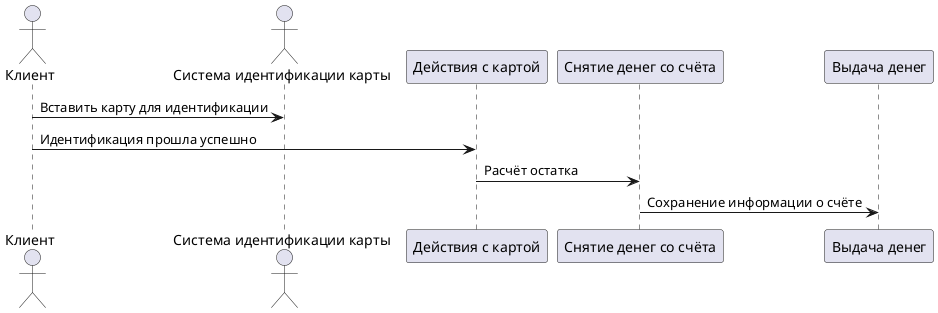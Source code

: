 @startuml
actor "Клиент" as Client
actor "Система идентификации карты" as Identification
participant "Действия с картой" as Actions
participant "Снятие денег со счёта" as Withdrawal
participant "Выдача денег" as Extradition
Client -> Identification : Вставить карту для идентификации
Client -> Actions : Идентификация прошла успешно
Actions -> Withdrawal : Расчёт остатка 
Withdrawal -> Extradition : Сохранение информации о счёте
@enduml
